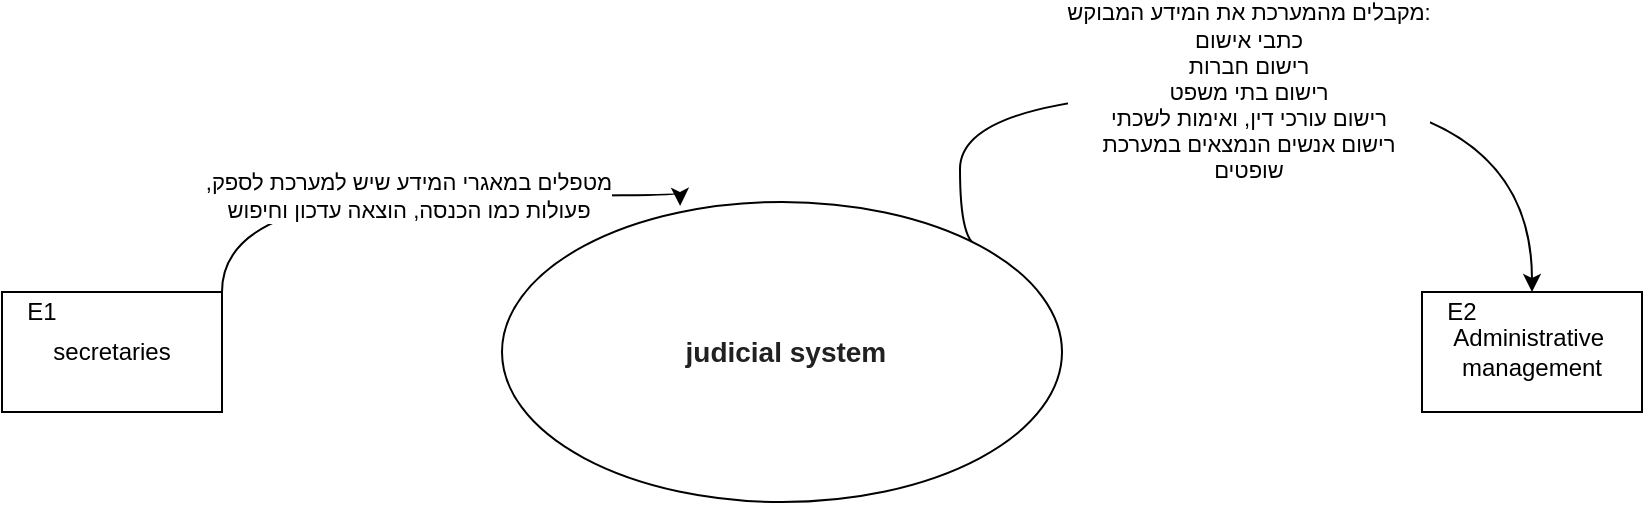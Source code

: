 <mxfile version="14.6.9" type="github">
  <diagram id="Ai0n7KqELeSr39tjTCr5" name="Page-1">
    <mxGraphModel dx="1117" dy="624" grid="1" gridSize="10" guides="1" tooltips="1" connect="1" arrows="1" fold="1" page="1" pageScale="1" pageWidth="850" pageHeight="1100" math="0" shadow="0">
      <root>
        <mxCell id="0" />
        <mxCell id="1" parent="0" />
        <mxCell id="WwNEeVXG2boPT93ke-C8-9" value="מקבלים מהמערכת את המידע המבוקש:&lt;br&gt;כתבי אישום&lt;br&gt;רישום חברות&lt;br&gt;רישום בתי משפט&lt;br&gt;רישום עורכי דין, ואימות לשכתי&lt;br&gt;רישום אנשים הנמצאים במערכת&lt;br&gt;שופטים" style="edgeStyle=orthogonalEdgeStyle;curved=1;rounded=0;orthogonalLoop=1;jettySize=auto;html=1;exitX=1;exitY=0;exitDx=0;exitDy=0;entryX=0.5;entryY=0;entryDx=0;entryDy=0;" parent="1" source="WwNEeVXG2boPT93ke-C8-1" target="WwNEeVXG2boPT93ke-C8-7" edge="1">
          <mxGeometry x="-0.026" relative="1" as="geometry">
            <Array as="points">
              <mxPoint x="539" y="200" />
              <mxPoint x="825" y="200" />
            </Array>
            <mxPoint as="offset" />
          </mxGeometry>
        </mxCell>
        <mxCell id="WwNEeVXG2boPT93ke-C8-1" value="&#xa;&#xa;&lt;span style=&quot;color: rgb(32, 33, 34); font-family: sans-serif; font-size: 14px; font-style: normal; font-weight: 400; letter-spacing: normal; text-indent: 0px; text-transform: none; word-spacing: 0px; background-color: rgb(255, 255, 255); display: inline; float: none;&quot;&gt;&lt;span&gt;&amp;nbsp;&lt;/span&gt;&lt;/span&gt;&lt;b style=&quot;color: rgb(32, 33, 34); font-family: sans-serif; font-size: 14px; font-style: normal; letter-spacing: normal; text-indent: 0px; text-transform: none; word-spacing: 0px; background-color: rgb(255, 255, 255);&quot;&gt;judicial system&lt;/b&gt;&#xa;&#xa;" style="ellipse;whiteSpace=wrap;html=1;" parent="1" vertex="1">
          <mxGeometry x="310" y="255" width="280" height="150" as="geometry" />
        </mxCell>
        <mxCell id="WwNEeVXG2boPT93ke-C8-4" value=",מטפלים במאגרי המידע שיש למערכת לספק&lt;br&gt;פעולות כמו הכנסה, הוצאה עדכון וחיפוש" style="edgeStyle=orthogonalEdgeStyle;rounded=0;orthogonalLoop=1;jettySize=auto;html=1;entryX=0.318;entryY=0.013;entryDx=0;entryDy=0;entryPerimeter=0;curved=1;" parent="1" source="WwNEeVXG2boPT93ke-C8-3" target="WwNEeVXG2boPT93ke-C8-1" edge="1">
          <mxGeometry relative="1" as="geometry">
            <Array as="points">
              <mxPoint x="170" y="252" />
            </Array>
          </mxGeometry>
        </mxCell>
        <mxCell id="WwNEeVXG2boPT93ke-C8-3" value="secretaries" style="rounded=0;whiteSpace=wrap;html=1;" parent="1" vertex="1">
          <mxGeometry x="60" y="300" width="110" height="60" as="geometry" />
        </mxCell>
        <mxCell id="WwNEeVXG2boPT93ke-C8-6" value="E1" style="text;html=1;strokeColor=none;fillColor=none;align=center;verticalAlign=middle;whiteSpace=wrap;rounded=0;" parent="1" vertex="1">
          <mxGeometry x="60" y="300" width="40" height="20" as="geometry" />
        </mxCell>
        <mxCell id="WwNEeVXG2boPT93ke-C8-7" value="Administrative&amp;nbsp;&lt;br&gt;management" style="rounded=0;whiteSpace=wrap;html=1;" parent="1" vertex="1">
          <mxGeometry x="770" y="300" width="110" height="60" as="geometry" />
        </mxCell>
        <mxCell id="WwNEeVXG2boPT93ke-C8-8" value="E2" style="text;html=1;strokeColor=none;fillColor=none;align=center;verticalAlign=middle;whiteSpace=wrap;rounded=0;" parent="1" vertex="1">
          <mxGeometry x="770" y="300" width="40" height="20" as="geometry" />
        </mxCell>
      </root>
    </mxGraphModel>
  </diagram>
</mxfile>
